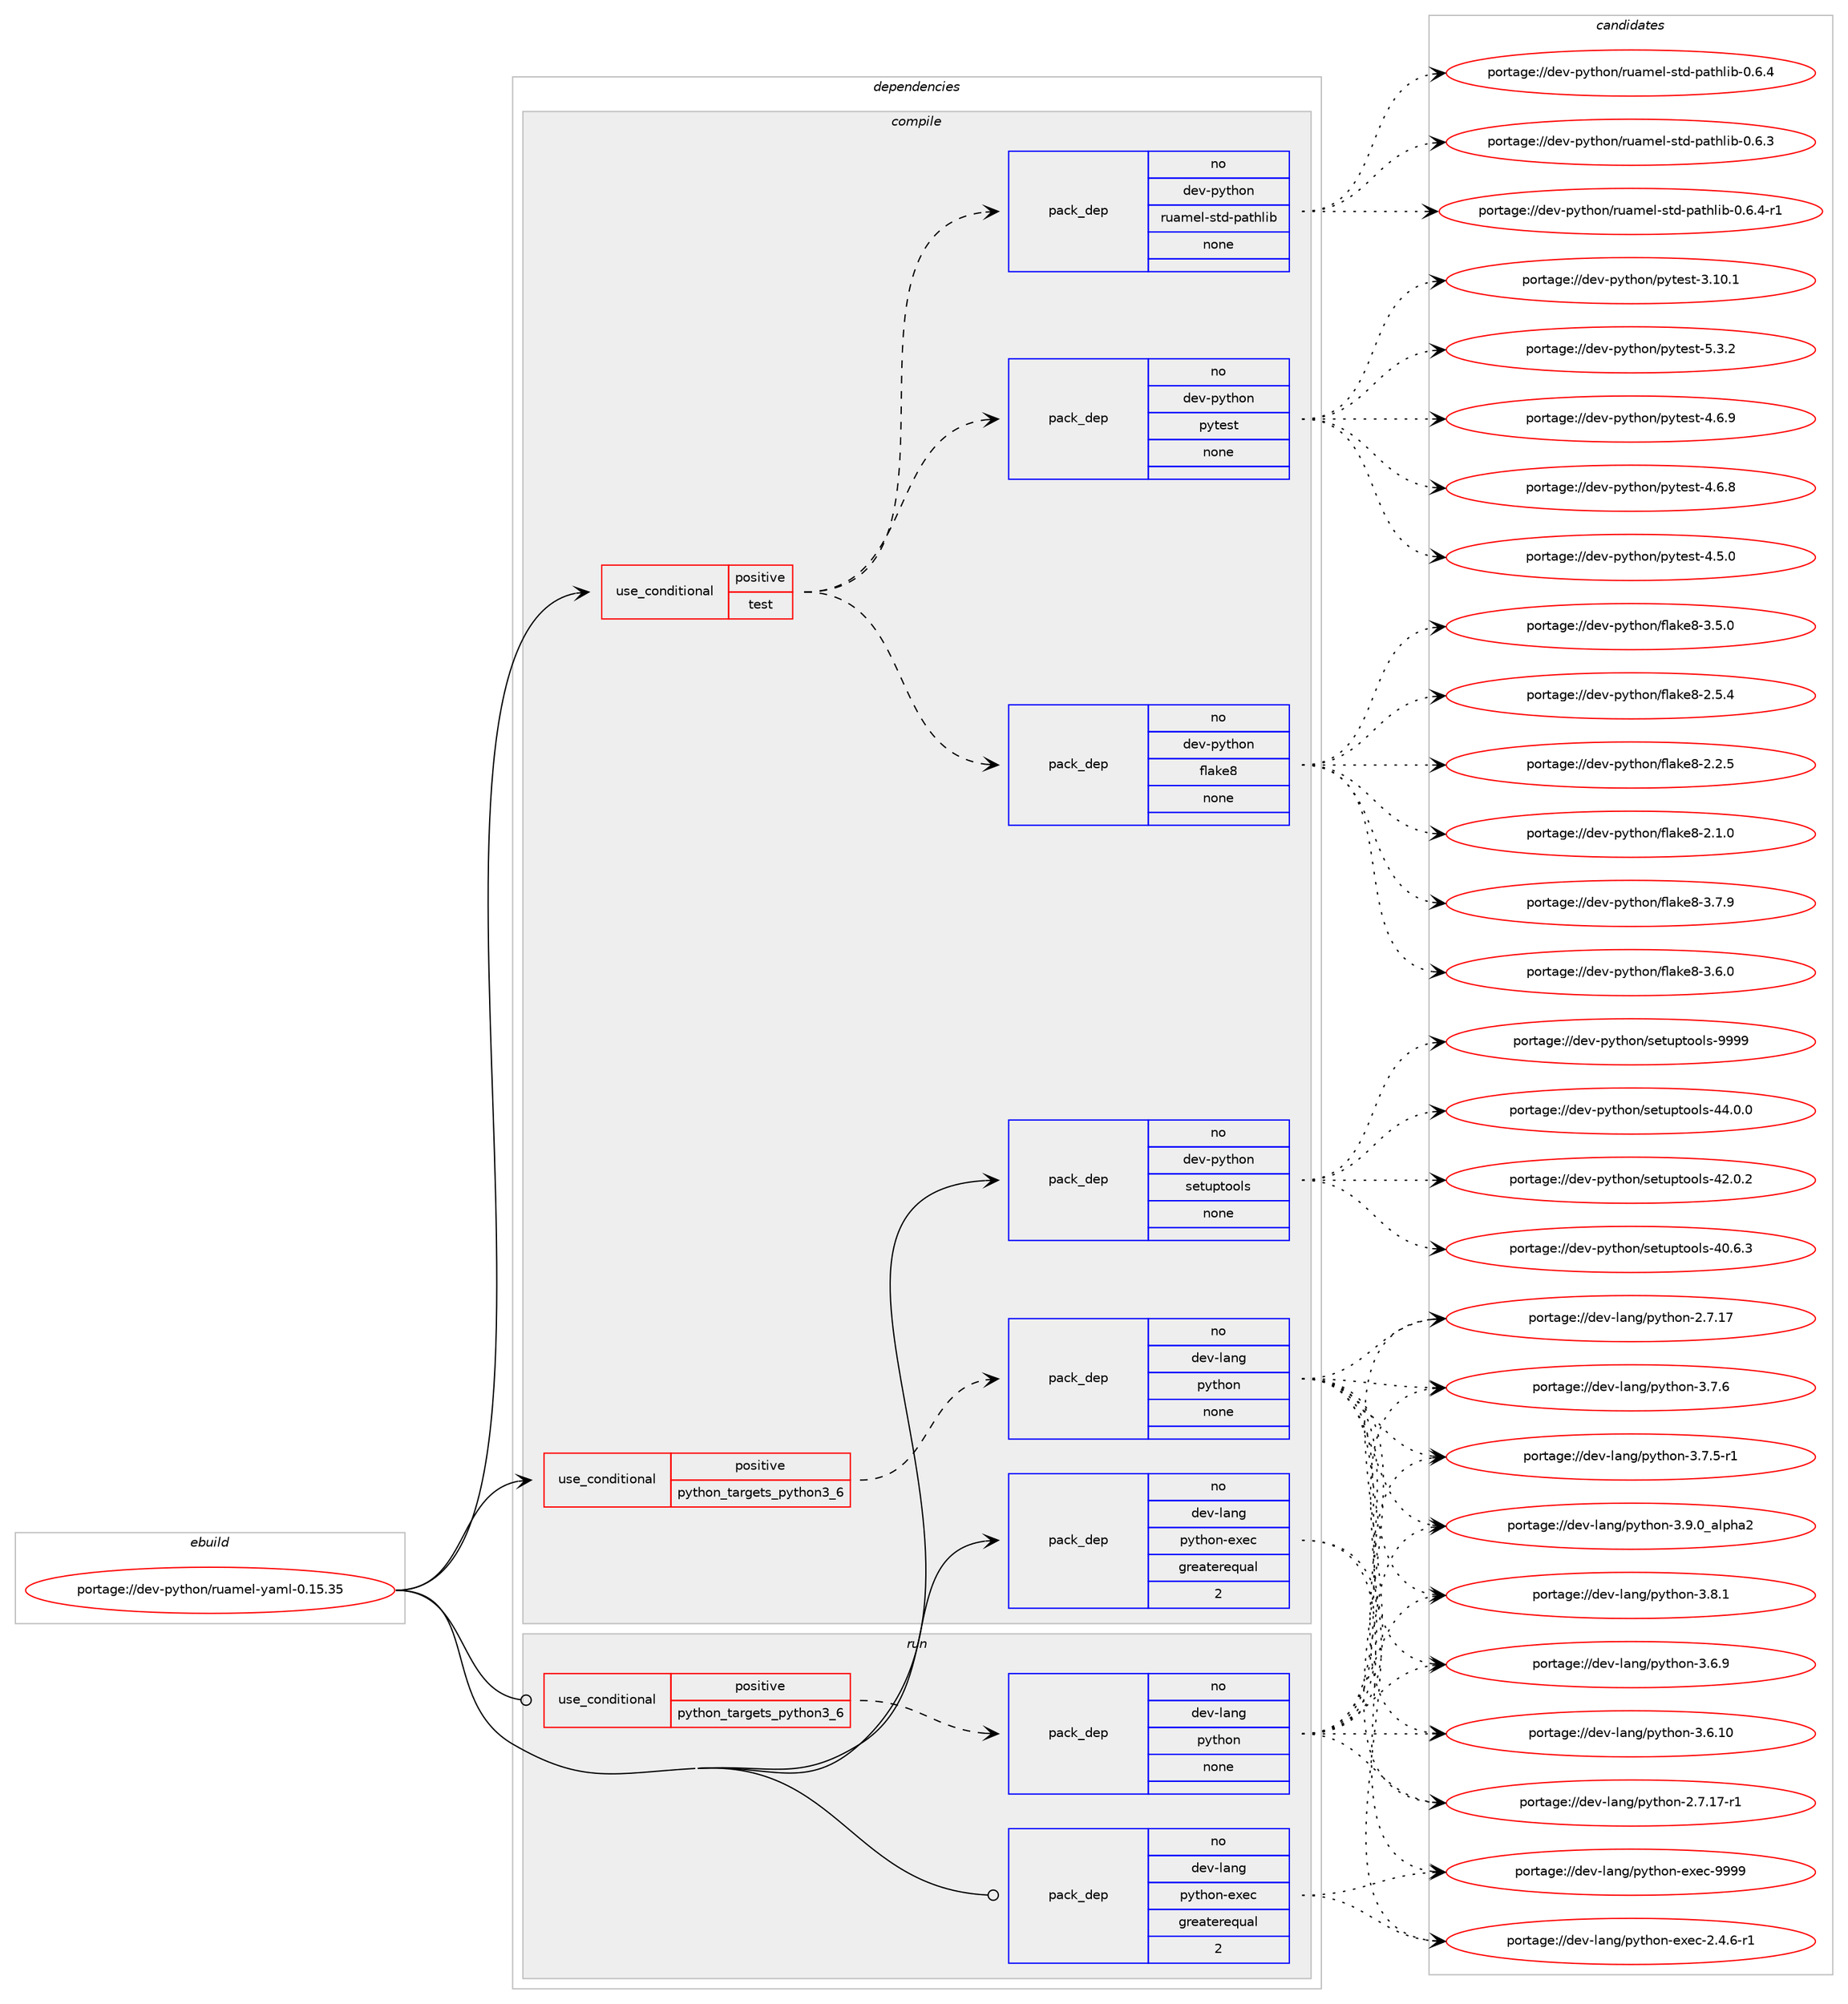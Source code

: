 digraph prolog {

# *************
# Graph options
# *************

newrank=true;
concentrate=true;
compound=true;
graph [rankdir=LR,fontname=Helvetica,fontsize=10,ranksep=1.5];#, ranksep=2.5, nodesep=0.2];
edge  [arrowhead=vee];
node  [fontname=Helvetica,fontsize=10];

# **********
# The ebuild
# **********

subgraph cluster_leftcol {
color=gray;
label=<<i>ebuild</i>>;
id [label="portage://dev-python/ruamel-yaml-0.15.35", color=red, width=4, href="../dev-python/ruamel-yaml-0.15.35.svg"];
}

# ****************
# The dependencies
# ****************

subgraph cluster_midcol {
color=gray;
label=<<i>dependencies</i>>;
subgraph cluster_compile {
fillcolor="#eeeeee";
style=filled;
label=<<i>compile</i>>;
subgraph cond106372 {
dependency427017 [label=<<TABLE BORDER="0" CELLBORDER="1" CELLSPACING="0" CELLPADDING="4"><TR><TD ROWSPAN="3" CELLPADDING="10">use_conditional</TD></TR><TR><TD>positive</TD></TR><TR><TD>python_targets_python3_6</TD></TR></TABLE>>, shape=none, color=red];
subgraph pack315747 {
dependency427018 [label=<<TABLE BORDER="0" CELLBORDER="1" CELLSPACING="0" CELLPADDING="4" WIDTH="220"><TR><TD ROWSPAN="6" CELLPADDING="30">pack_dep</TD></TR><TR><TD WIDTH="110">no</TD></TR><TR><TD>dev-lang</TD></TR><TR><TD>python</TD></TR><TR><TD>none</TD></TR><TR><TD></TD></TR></TABLE>>, shape=none, color=blue];
}
dependency427017:e -> dependency427018:w [weight=20,style="dashed",arrowhead="vee"];
}
id:e -> dependency427017:w [weight=20,style="solid",arrowhead="vee"];
subgraph cond106373 {
dependency427019 [label=<<TABLE BORDER="0" CELLBORDER="1" CELLSPACING="0" CELLPADDING="4"><TR><TD ROWSPAN="3" CELLPADDING="10">use_conditional</TD></TR><TR><TD>positive</TD></TR><TR><TD>test</TD></TR></TABLE>>, shape=none, color=red];
subgraph pack315748 {
dependency427020 [label=<<TABLE BORDER="0" CELLBORDER="1" CELLSPACING="0" CELLPADDING="4" WIDTH="220"><TR><TD ROWSPAN="6" CELLPADDING="30">pack_dep</TD></TR><TR><TD WIDTH="110">no</TD></TR><TR><TD>dev-python</TD></TR><TR><TD>flake8</TD></TR><TR><TD>none</TD></TR><TR><TD></TD></TR></TABLE>>, shape=none, color=blue];
}
dependency427019:e -> dependency427020:w [weight=20,style="dashed",arrowhead="vee"];
subgraph pack315749 {
dependency427021 [label=<<TABLE BORDER="0" CELLBORDER="1" CELLSPACING="0" CELLPADDING="4" WIDTH="220"><TR><TD ROWSPAN="6" CELLPADDING="30">pack_dep</TD></TR><TR><TD WIDTH="110">no</TD></TR><TR><TD>dev-python</TD></TR><TR><TD>pytest</TD></TR><TR><TD>none</TD></TR><TR><TD></TD></TR></TABLE>>, shape=none, color=blue];
}
dependency427019:e -> dependency427021:w [weight=20,style="dashed",arrowhead="vee"];
subgraph pack315750 {
dependency427022 [label=<<TABLE BORDER="0" CELLBORDER="1" CELLSPACING="0" CELLPADDING="4" WIDTH="220"><TR><TD ROWSPAN="6" CELLPADDING="30">pack_dep</TD></TR><TR><TD WIDTH="110">no</TD></TR><TR><TD>dev-python</TD></TR><TR><TD>ruamel-std-pathlib</TD></TR><TR><TD>none</TD></TR><TR><TD></TD></TR></TABLE>>, shape=none, color=blue];
}
dependency427019:e -> dependency427022:w [weight=20,style="dashed",arrowhead="vee"];
}
id:e -> dependency427019:w [weight=20,style="solid",arrowhead="vee"];
subgraph pack315751 {
dependency427023 [label=<<TABLE BORDER="0" CELLBORDER="1" CELLSPACING="0" CELLPADDING="4" WIDTH="220"><TR><TD ROWSPAN="6" CELLPADDING="30">pack_dep</TD></TR><TR><TD WIDTH="110">no</TD></TR><TR><TD>dev-lang</TD></TR><TR><TD>python-exec</TD></TR><TR><TD>greaterequal</TD></TR><TR><TD>2</TD></TR></TABLE>>, shape=none, color=blue];
}
id:e -> dependency427023:w [weight=20,style="solid",arrowhead="vee"];
subgraph pack315752 {
dependency427024 [label=<<TABLE BORDER="0" CELLBORDER="1" CELLSPACING="0" CELLPADDING="4" WIDTH="220"><TR><TD ROWSPAN="6" CELLPADDING="30">pack_dep</TD></TR><TR><TD WIDTH="110">no</TD></TR><TR><TD>dev-python</TD></TR><TR><TD>setuptools</TD></TR><TR><TD>none</TD></TR><TR><TD></TD></TR></TABLE>>, shape=none, color=blue];
}
id:e -> dependency427024:w [weight=20,style="solid",arrowhead="vee"];
}
subgraph cluster_compileandrun {
fillcolor="#eeeeee";
style=filled;
label=<<i>compile and run</i>>;
}
subgraph cluster_run {
fillcolor="#eeeeee";
style=filled;
label=<<i>run</i>>;
subgraph cond106374 {
dependency427025 [label=<<TABLE BORDER="0" CELLBORDER="1" CELLSPACING="0" CELLPADDING="4"><TR><TD ROWSPAN="3" CELLPADDING="10">use_conditional</TD></TR><TR><TD>positive</TD></TR><TR><TD>python_targets_python3_6</TD></TR></TABLE>>, shape=none, color=red];
subgraph pack315753 {
dependency427026 [label=<<TABLE BORDER="0" CELLBORDER="1" CELLSPACING="0" CELLPADDING="4" WIDTH="220"><TR><TD ROWSPAN="6" CELLPADDING="30">pack_dep</TD></TR><TR><TD WIDTH="110">no</TD></TR><TR><TD>dev-lang</TD></TR><TR><TD>python</TD></TR><TR><TD>none</TD></TR><TR><TD></TD></TR></TABLE>>, shape=none, color=blue];
}
dependency427025:e -> dependency427026:w [weight=20,style="dashed",arrowhead="vee"];
}
id:e -> dependency427025:w [weight=20,style="solid",arrowhead="odot"];
subgraph pack315754 {
dependency427027 [label=<<TABLE BORDER="0" CELLBORDER="1" CELLSPACING="0" CELLPADDING="4" WIDTH="220"><TR><TD ROWSPAN="6" CELLPADDING="30">pack_dep</TD></TR><TR><TD WIDTH="110">no</TD></TR><TR><TD>dev-lang</TD></TR><TR><TD>python-exec</TD></TR><TR><TD>greaterequal</TD></TR><TR><TD>2</TD></TR></TABLE>>, shape=none, color=blue];
}
id:e -> dependency427027:w [weight=20,style="solid",arrowhead="odot"];
}
}

# **************
# The candidates
# **************

subgraph cluster_choices {
rank=same;
color=gray;
label=<<i>candidates</i>>;

subgraph choice315747 {
color=black;
nodesep=1;
choice10010111845108971101034711212111610411111045514657464895971081121049750 [label="portage://dev-lang/python-3.9.0_alpha2", color=red, width=4,href="../dev-lang/python-3.9.0_alpha2.svg"];
choice100101118451089711010347112121116104111110455146564649 [label="portage://dev-lang/python-3.8.1", color=red, width=4,href="../dev-lang/python-3.8.1.svg"];
choice100101118451089711010347112121116104111110455146554654 [label="portage://dev-lang/python-3.7.6", color=red, width=4,href="../dev-lang/python-3.7.6.svg"];
choice1001011184510897110103471121211161041111104551465546534511449 [label="portage://dev-lang/python-3.7.5-r1", color=red, width=4,href="../dev-lang/python-3.7.5-r1.svg"];
choice100101118451089711010347112121116104111110455146544657 [label="portage://dev-lang/python-3.6.9", color=red, width=4,href="../dev-lang/python-3.6.9.svg"];
choice10010111845108971101034711212111610411111045514654464948 [label="portage://dev-lang/python-3.6.10", color=red, width=4,href="../dev-lang/python-3.6.10.svg"];
choice100101118451089711010347112121116104111110455046554649554511449 [label="portage://dev-lang/python-2.7.17-r1", color=red, width=4,href="../dev-lang/python-2.7.17-r1.svg"];
choice10010111845108971101034711212111610411111045504655464955 [label="portage://dev-lang/python-2.7.17", color=red, width=4,href="../dev-lang/python-2.7.17.svg"];
dependency427018:e -> choice10010111845108971101034711212111610411111045514657464895971081121049750:w [style=dotted,weight="100"];
dependency427018:e -> choice100101118451089711010347112121116104111110455146564649:w [style=dotted,weight="100"];
dependency427018:e -> choice100101118451089711010347112121116104111110455146554654:w [style=dotted,weight="100"];
dependency427018:e -> choice1001011184510897110103471121211161041111104551465546534511449:w [style=dotted,weight="100"];
dependency427018:e -> choice100101118451089711010347112121116104111110455146544657:w [style=dotted,weight="100"];
dependency427018:e -> choice10010111845108971101034711212111610411111045514654464948:w [style=dotted,weight="100"];
dependency427018:e -> choice100101118451089711010347112121116104111110455046554649554511449:w [style=dotted,weight="100"];
dependency427018:e -> choice10010111845108971101034711212111610411111045504655464955:w [style=dotted,weight="100"];
}
subgraph choice315748 {
color=black;
nodesep=1;
choice10010111845112121116104111110471021089710710156455146554657 [label="portage://dev-python/flake8-3.7.9", color=red, width=4,href="../dev-python/flake8-3.7.9.svg"];
choice10010111845112121116104111110471021089710710156455146544648 [label="portage://dev-python/flake8-3.6.0", color=red, width=4,href="../dev-python/flake8-3.6.0.svg"];
choice10010111845112121116104111110471021089710710156455146534648 [label="portage://dev-python/flake8-3.5.0", color=red, width=4,href="../dev-python/flake8-3.5.0.svg"];
choice10010111845112121116104111110471021089710710156455046534652 [label="portage://dev-python/flake8-2.5.4", color=red, width=4,href="../dev-python/flake8-2.5.4.svg"];
choice10010111845112121116104111110471021089710710156455046504653 [label="portage://dev-python/flake8-2.2.5", color=red, width=4,href="../dev-python/flake8-2.2.5.svg"];
choice10010111845112121116104111110471021089710710156455046494648 [label="portage://dev-python/flake8-2.1.0", color=red, width=4,href="../dev-python/flake8-2.1.0.svg"];
dependency427020:e -> choice10010111845112121116104111110471021089710710156455146554657:w [style=dotted,weight="100"];
dependency427020:e -> choice10010111845112121116104111110471021089710710156455146544648:w [style=dotted,weight="100"];
dependency427020:e -> choice10010111845112121116104111110471021089710710156455146534648:w [style=dotted,weight="100"];
dependency427020:e -> choice10010111845112121116104111110471021089710710156455046534652:w [style=dotted,weight="100"];
dependency427020:e -> choice10010111845112121116104111110471021089710710156455046504653:w [style=dotted,weight="100"];
dependency427020:e -> choice10010111845112121116104111110471021089710710156455046494648:w [style=dotted,weight="100"];
}
subgraph choice315749 {
color=black;
nodesep=1;
choice1001011184511212111610411111047112121116101115116455346514650 [label="portage://dev-python/pytest-5.3.2", color=red, width=4,href="../dev-python/pytest-5.3.2.svg"];
choice1001011184511212111610411111047112121116101115116455246544657 [label="portage://dev-python/pytest-4.6.9", color=red, width=4,href="../dev-python/pytest-4.6.9.svg"];
choice1001011184511212111610411111047112121116101115116455246544656 [label="portage://dev-python/pytest-4.6.8", color=red, width=4,href="../dev-python/pytest-4.6.8.svg"];
choice1001011184511212111610411111047112121116101115116455246534648 [label="portage://dev-python/pytest-4.5.0", color=red, width=4,href="../dev-python/pytest-4.5.0.svg"];
choice100101118451121211161041111104711212111610111511645514649484649 [label="portage://dev-python/pytest-3.10.1", color=red, width=4,href="../dev-python/pytest-3.10.1.svg"];
dependency427021:e -> choice1001011184511212111610411111047112121116101115116455346514650:w [style=dotted,weight="100"];
dependency427021:e -> choice1001011184511212111610411111047112121116101115116455246544657:w [style=dotted,weight="100"];
dependency427021:e -> choice1001011184511212111610411111047112121116101115116455246544656:w [style=dotted,weight="100"];
dependency427021:e -> choice1001011184511212111610411111047112121116101115116455246534648:w [style=dotted,weight="100"];
dependency427021:e -> choice100101118451121211161041111104711212111610111511645514649484649:w [style=dotted,weight="100"];
}
subgraph choice315750 {
color=black;
nodesep=1;
choice100101118451121211161041111104711411797109101108451151161004511297116104108105984548465446524511449 [label="portage://dev-python/ruamel-std-pathlib-0.6.4-r1", color=red, width=4,href="../dev-python/ruamel-std-pathlib-0.6.4-r1.svg"];
choice10010111845112121116104111110471141179710910110845115116100451129711610410810598454846544652 [label="portage://dev-python/ruamel-std-pathlib-0.6.4", color=red, width=4,href="../dev-python/ruamel-std-pathlib-0.6.4.svg"];
choice10010111845112121116104111110471141179710910110845115116100451129711610410810598454846544651 [label="portage://dev-python/ruamel-std-pathlib-0.6.3", color=red, width=4,href="../dev-python/ruamel-std-pathlib-0.6.3.svg"];
dependency427022:e -> choice100101118451121211161041111104711411797109101108451151161004511297116104108105984548465446524511449:w [style=dotted,weight="100"];
dependency427022:e -> choice10010111845112121116104111110471141179710910110845115116100451129711610410810598454846544652:w [style=dotted,weight="100"];
dependency427022:e -> choice10010111845112121116104111110471141179710910110845115116100451129711610410810598454846544651:w [style=dotted,weight="100"];
}
subgraph choice315751 {
color=black;
nodesep=1;
choice10010111845108971101034711212111610411111045101120101994557575757 [label="portage://dev-lang/python-exec-9999", color=red, width=4,href="../dev-lang/python-exec-9999.svg"];
choice10010111845108971101034711212111610411111045101120101994550465246544511449 [label="portage://dev-lang/python-exec-2.4.6-r1", color=red, width=4,href="../dev-lang/python-exec-2.4.6-r1.svg"];
dependency427023:e -> choice10010111845108971101034711212111610411111045101120101994557575757:w [style=dotted,weight="100"];
dependency427023:e -> choice10010111845108971101034711212111610411111045101120101994550465246544511449:w [style=dotted,weight="100"];
}
subgraph choice315752 {
color=black;
nodesep=1;
choice10010111845112121116104111110471151011161171121161111111081154557575757 [label="portage://dev-python/setuptools-9999", color=red, width=4,href="../dev-python/setuptools-9999.svg"];
choice100101118451121211161041111104711510111611711211611111110811545525246484648 [label="portage://dev-python/setuptools-44.0.0", color=red, width=4,href="../dev-python/setuptools-44.0.0.svg"];
choice100101118451121211161041111104711510111611711211611111110811545525046484650 [label="portage://dev-python/setuptools-42.0.2", color=red, width=4,href="../dev-python/setuptools-42.0.2.svg"];
choice100101118451121211161041111104711510111611711211611111110811545524846544651 [label="portage://dev-python/setuptools-40.6.3", color=red, width=4,href="../dev-python/setuptools-40.6.3.svg"];
dependency427024:e -> choice10010111845112121116104111110471151011161171121161111111081154557575757:w [style=dotted,weight="100"];
dependency427024:e -> choice100101118451121211161041111104711510111611711211611111110811545525246484648:w [style=dotted,weight="100"];
dependency427024:e -> choice100101118451121211161041111104711510111611711211611111110811545525046484650:w [style=dotted,weight="100"];
dependency427024:e -> choice100101118451121211161041111104711510111611711211611111110811545524846544651:w [style=dotted,weight="100"];
}
subgraph choice315753 {
color=black;
nodesep=1;
choice10010111845108971101034711212111610411111045514657464895971081121049750 [label="portage://dev-lang/python-3.9.0_alpha2", color=red, width=4,href="../dev-lang/python-3.9.0_alpha2.svg"];
choice100101118451089711010347112121116104111110455146564649 [label="portage://dev-lang/python-3.8.1", color=red, width=4,href="../dev-lang/python-3.8.1.svg"];
choice100101118451089711010347112121116104111110455146554654 [label="portage://dev-lang/python-3.7.6", color=red, width=4,href="../dev-lang/python-3.7.6.svg"];
choice1001011184510897110103471121211161041111104551465546534511449 [label="portage://dev-lang/python-3.7.5-r1", color=red, width=4,href="../dev-lang/python-3.7.5-r1.svg"];
choice100101118451089711010347112121116104111110455146544657 [label="portage://dev-lang/python-3.6.9", color=red, width=4,href="../dev-lang/python-3.6.9.svg"];
choice10010111845108971101034711212111610411111045514654464948 [label="portage://dev-lang/python-3.6.10", color=red, width=4,href="../dev-lang/python-3.6.10.svg"];
choice100101118451089711010347112121116104111110455046554649554511449 [label="portage://dev-lang/python-2.7.17-r1", color=red, width=4,href="../dev-lang/python-2.7.17-r1.svg"];
choice10010111845108971101034711212111610411111045504655464955 [label="portage://dev-lang/python-2.7.17", color=red, width=4,href="../dev-lang/python-2.7.17.svg"];
dependency427026:e -> choice10010111845108971101034711212111610411111045514657464895971081121049750:w [style=dotted,weight="100"];
dependency427026:e -> choice100101118451089711010347112121116104111110455146564649:w [style=dotted,weight="100"];
dependency427026:e -> choice100101118451089711010347112121116104111110455146554654:w [style=dotted,weight="100"];
dependency427026:e -> choice1001011184510897110103471121211161041111104551465546534511449:w [style=dotted,weight="100"];
dependency427026:e -> choice100101118451089711010347112121116104111110455146544657:w [style=dotted,weight="100"];
dependency427026:e -> choice10010111845108971101034711212111610411111045514654464948:w [style=dotted,weight="100"];
dependency427026:e -> choice100101118451089711010347112121116104111110455046554649554511449:w [style=dotted,weight="100"];
dependency427026:e -> choice10010111845108971101034711212111610411111045504655464955:w [style=dotted,weight="100"];
}
subgraph choice315754 {
color=black;
nodesep=1;
choice10010111845108971101034711212111610411111045101120101994557575757 [label="portage://dev-lang/python-exec-9999", color=red, width=4,href="../dev-lang/python-exec-9999.svg"];
choice10010111845108971101034711212111610411111045101120101994550465246544511449 [label="portage://dev-lang/python-exec-2.4.6-r1", color=red, width=4,href="../dev-lang/python-exec-2.4.6-r1.svg"];
dependency427027:e -> choice10010111845108971101034711212111610411111045101120101994557575757:w [style=dotted,weight="100"];
dependency427027:e -> choice10010111845108971101034711212111610411111045101120101994550465246544511449:w [style=dotted,weight="100"];
}
}

}
